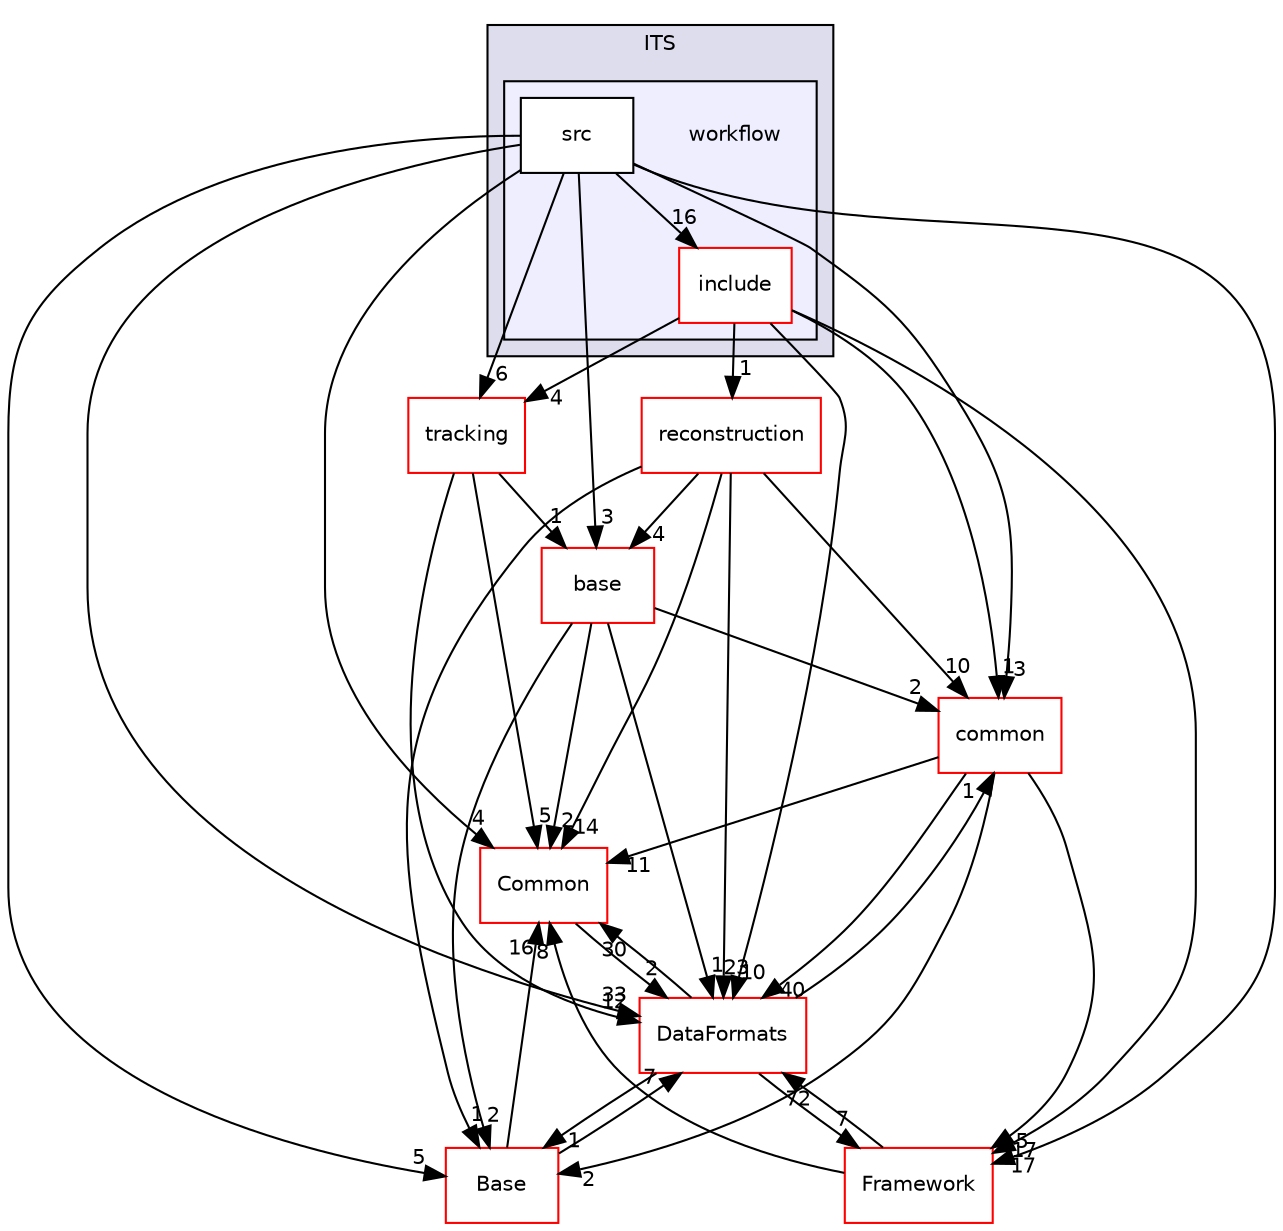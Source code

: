 digraph "/home/travis/build/AliceO2Group/AliceO2/Detectors/ITSMFT/ITS/workflow" {
  bgcolor=transparent;
  compound=true
  node [ fontsize="10", fontname="Helvetica"];
  edge [ labelfontsize="10", labelfontname="Helvetica"];
  subgraph clusterdir_871aad07cbf94d6cd423c3d8d5bdf4e9 {
    graph [ bgcolor="#ddddee", pencolor="black", label="ITS" fontname="Helvetica", fontsize="10", URL="dir_871aad07cbf94d6cd423c3d8d5bdf4e9.html"]
  subgraph clusterdir_1c10308a10e2a510f98c8482fd126054 {
    graph [ bgcolor="#eeeeff", pencolor="black", label="" URL="dir_1c10308a10e2a510f98c8482fd126054.html"];
    dir_1c10308a10e2a510f98c8482fd126054 [shape=plaintext label="workflow"];
    dir_618fe6153adfd0aa136e98ba4badcb47 [shape=box label="include" color="red" fillcolor="white" style="filled" URL="dir_618fe6153adfd0aa136e98ba4badcb47.html"];
    dir_a305436795e321b46c84ff237f418620 [shape=box label="src" color="black" fillcolor="white" style="filled" URL="dir_a305436795e321b46c84ff237f418620.html"];
  }
  }
  dir_eedff867f3c4e67d20b227cb6e0f96ab [shape=box label="base" color="red" URL="dir_eedff867f3c4e67d20b227cb6e0f96ab.html"];
  dir_4ab6b4cc6a7edbff49100e9123df213f [shape=box label="Common" color="red" URL="dir_4ab6b4cc6a7edbff49100e9123df213f.html"];
  dir_37c90836491b695b472bf98d1be8336b [shape=box label="Base" color="red" URL="dir_37c90836491b695b472bf98d1be8336b.html"];
  dir_85bf31a2e8d306e7598ffcb73f8df6bf [shape=box label="common" color="red" URL="dir_85bf31a2e8d306e7598ffcb73f8df6bf.html"];
  dir_5125ceb2b58f632ed0a3019fe2d5cbbc [shape=box label="reconstruction" color="red" URL="dir_5125ceb2b58f632ed0a3019fe2d5cbbc.html"];
  dir_beaad5fa58c175f2fa05fab7e2ac7ba4 [shape=box label="tracking" color="red" URL="dir_beaad5fa58c175f2fa05fab7e2ac7ba4.html"];
  dir_bcbb2cf9a3d3d83e5515c82071a07177 [shape=box label="Framework" color="red" URL="dir_bcbb2cf9a3d3d83e5515c82071a07177.html"];
  dir_2171f7ec022c5423887b07c69b2f5b48 [shape=box label="DataFormats" color="red" URL="dir_2171f7ec022c5423887b07c69b2f5b48.html"];
  dir_eedff867f3c4e67d20b227cb6e0f96ab->dir_4ab6b4cc6a7edbff49100e9123df213f [headlabel="2", labeldistance=1.5 headhref="dir_000454_000026.html"];
  dir_eedff867f3c4e67d20b227cb6e0f96ab->dir_37c90836491b695b472bf98d1be8336b [headlabel="2", labeldistance=1.5 headhref="dir_000454_000266.html"];
  dir_eedff867f3c4e67d20b227cb6e0f96ab->dir_85bf31a2e8d306e7598ffcb73f8df6bf [headlabel="2", labeldistance=1.5 headhref="dir_000454_000053.html"];
  dir_eedff867f3c4e67d20b227cb6e0f96ab->dir_2171f7ec022c5423887b07c69b2f5b48 [headlabel="1", labeldistance=1.5 headhref="dir_000454_000068.html"];
  dir_4ab6b4cc6a7edbff49100e9123df213f->dir_2171f7ec022c5423887b07c69b2f5b48 [headlabel="2", labeldistance=1.5 headhref="dir_000026_000068.html"];
  dir_37c90836491b695b472bf98d1be8336b->dir_4ab6b4cc6a7edbff49100e9123df213f [headlabel="16", labeldistance=1.5 headhref="dir_000266_000026.html"];
  dir_37c90836491b695b472bf98d1be8336b->dir_2171f7ec022c5423887b07c69b2f5b48 [headlabel="7", labeldistance=1.5 headhref="dir_000266_000068.html"];
  dir_85bf31a2e8d306e7598ffcb73f8df6bf->dir_4ab6b4cc6a7edbff49100e9123df213f [headlabel="11", labeldistance=1.5 headhref="dir_000053_000026.html"];
  dir_85bf31a2e8d306e7598ffcb73f8df6bf->dir_37c90836491b695b472bf98d1be8336b [headlabel="2", labeldistance=1.5 headhref="dir_000053_000266.html"];
  dir_85bf31a2e8d306e7598ffcb73f8df6bf->dir_bcbb2cf9a3d3d83e5515c82071a07177 [headlabel="5", labeldistance=1.5 headhref="dir_000053_000044.html"];
  dir_85bf31a2e8d306e7598ffcb73f8df6bf->dir_2171f7ec022c5423887b07c69b2f5b48 [headlabel="40", labeldistance=1.5 headhref="dir_000053_000068.html"];
  dir_5125ceb2b58f632ed0a3019fe2d5cbbc->dir_eedff867f3c4e67d20b227cb6e0f96ab [headlabel="4", labeldistance=1.5 headhref="dir_000469_000454.html"];
  dir_5125ceb2b58f632ed0a3019fe2d5cbbc->dir_4ab6b4cc6a7edbff49100e9123df213f [headlabel="14", labeldistance=1.5 headhref="dir_000469_000026.html"];
  dir_5125ceb2b58f632ed0a3019fe2d5cbbc->dir_37c90836491b695b472bf98d1be8336b [headlabel="1", labeldistance=1.5 headhref="dir_000469_000266.html"];
  dir_5125ceb2b58f632ed0a3019fe2d5cbbc->dir_85bf31a2e8d306e7598ffcb73f8df6bf [headlabel="10", labeldistance=1.5 headhref="dir_000469_000053.html"];
  dir_5125ceb2b58f632ed0a3019fe2d5cbbc->dir_2171f7ec022c5423887b07c69b2f5b48 [headlabel="23", labeldistance=1.5 headhref="dir_000469_000068.html"];
  dir_beaad5fa58c175f2fa05fab7e2ac7ba4->dir_eedff867f3c4e67d20b227cb6e0f96ab [headlabel="1", labeldistance=1.5 headhref="dir_000040_000454.html"];
  dir_beaad5fa58c175f2fa05fab7e2ac7ba4->dir_4ab6b4cc6a7edbff49100e9123df213f [headlabel="5", labeldistance=1.5 headhref="dir_000040_000026.html"];
  dir_beaad5fa58c175f2fa05fab7e2ac7ba4->dir_2171f7ec022c5423887b07c69b2f5b48 [headlabel="12", labeldistance=1.5 headhref="dir_000040_000068.html"];
  dir_618fe6153adfd0aa136e98ba4badcb47->dir_85bf31a2e8d306e7598ffcb73f8df6bf [headlabel="1", labeldistance=1.5 headhref="dir_000388_000053.html"];
  dir_618fe6153adfd0aa136e98ba4badcb47->dir_5125ceb2b58f632ed0a3019fe2d5cbbc [headlabel="1", labeldistance=1.5 headhref="dir_000388_000469.html"];
  dir_618fe6153adfd0aa136e98ba4badcb47->dir_beaad5fa58c175f2fa05fab7e2ac7ba4 [headlabel="4", labeldistance=1.5 headhref="dir_000388_000040.html"];
  dir_618fe6153adfd0aa136e98ba4badcb47->dir_bcbb2cf9a3d3d83e5515c82071a07177 [headlabel="17", labeldistance=1.5 headhref="dir_000388_000044.html"];
  dir_618fe6153adfd0aa136e98ba4badcb47->dir_2171f7ec022c5423887b07c69b2f5b48 [headlabel="10", labeldistance=1.5 headhref="dir_000388_000068.html"];
  dir_bcbb2cf9a3d3d83e5515c82071a07177->dir_4ab6b4cc6a7edbff49100e9123df213f [headlabel="8", labeldistance=1.5 headhref="dir_000044_000026.html"];
  dir_bcbb2cf9a3d3d83e5515c82071a07177->dir_2171f7ec022c5423887b07c69b2f5b48 [headlabel="72", labeldistance=1.5 headhref="dir_000044_000068.html"];
  dir_a305436795e321b46c84ff237f418620->dir_eedff867f3c4e67d20b227cb6e0f96ab [headlabel="3", labeldistance=1.5 headhref="dir_000400_000454.html"];
  dir_a305436795e321b46c84ff237f418620->dir_4ab6b4cc6a7edbff49100e9123df213f [headlabel="4", labeldistance=1.5 headhref="dir_000400_000026.html"];
  dir_a305436795e321b46c84ff237f418620->dir_37c90836491b695b472bf98d1be8336b [headlabel="5", labeldistance=1.5 headhref="dir_000400_000266.html"];
  dir_a305436795e321b46c84ff237f418620->dir_85bf31a2e8d306e7598ffcb73f8df6bf [headlabel="3", labeldistance=1.5 headhref="dir_000400_000053.html"];
  dir_a305436795e321b46c84ff237f418620->dir_beaad5fa58c175f2fa05fab7e2ac7ba4 [headlabel="6", labeldistance=1.5 headhref="dir_000400_000040.html"];
  dir_a305436795e321b46c84ff237f418620->dir_618fe6153adfd0aa136e98ba4badcb47 [headlabel="16", labeldistance=1.5 headhref="dir_000400_000388.html"];
  dir_a305436795e321b46c84ff237f418620->dir_bcbb2cf9a3d3d83e5515c82071a07177 [headlabel="17", labeldistance=1.5 headhref="dir_000400_000044.html"];
  dir_a305436795e321b46c84ff237f418620->dir_2171f7ec022c5423887b07c69b2f5b48 [headlabel="33", labeldistance=1.5 headhref="dir_000400_000068.html"];
  dir_2171f7ec022c5423887b07c69b2f5b48->dir_4ab6b4cc6a7edbff49100e9123df213f [headlabel="30", labeldistance=1.5 headhref="dir_000068_000026.html"];
  dir_2171f7ec022c5423887b07c69b2f5b48->dir_37c90836491b695b472bf98d1be8336b [headlabel="1", labeldistance=1.5 headhref="dir_000068_000266.html"];
  dir_2171f7ec022c5423887b07c69b2f5b48->dir_85bf31a2e8d306e7598ffcb73f8df6bf [headlabel="1", labeldistance=1.5 headhref="dir_000068_000053.html"];
  dir_2171f7ec022c5423887b07c69b2f5b48->dir_bcbb2cf9a3d3d83e5515c82071a07177 [headlabel="7", labeldistance=1.5 headhref="dir_000068_000044.html"];
}
